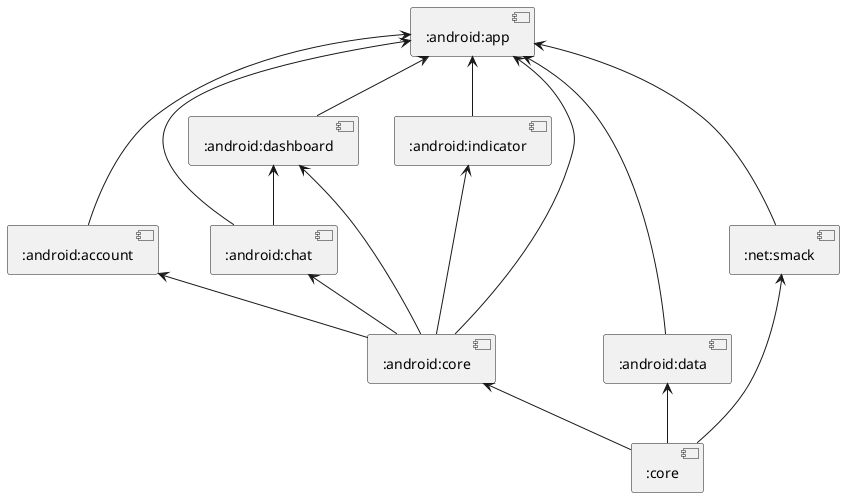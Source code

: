 @startuml

[:android:app]
[:android:account]
[:android:chat]
[:android:dashboard]
[:android:indicator]
[:android:core]
[:android:data]
[:net:smack]

[:android:app] <-- [:android:core]
[:android:account] <-- [:android:core]
[:android:chat] <-- [:android:core]
[:android:dashboard] <-- [:android:core]
[:android:dashboard] <-- [:android:chat]
[:android:indicator] <-- [:android:core]

[:android:app] <-- [:android:account]
[:android:app] <-- [:android:chat]
[:android:app] <-- [:android:dashboard]
[:android:app] <-- [:android:indicator]
[:android:app] <-- [:android:data]
[:android:app] <-- [:net:smack]

[:android:core] <-- [:core]
[:android:data] <-- [:core]
[:net:smack] <-- [:core]


@enduml